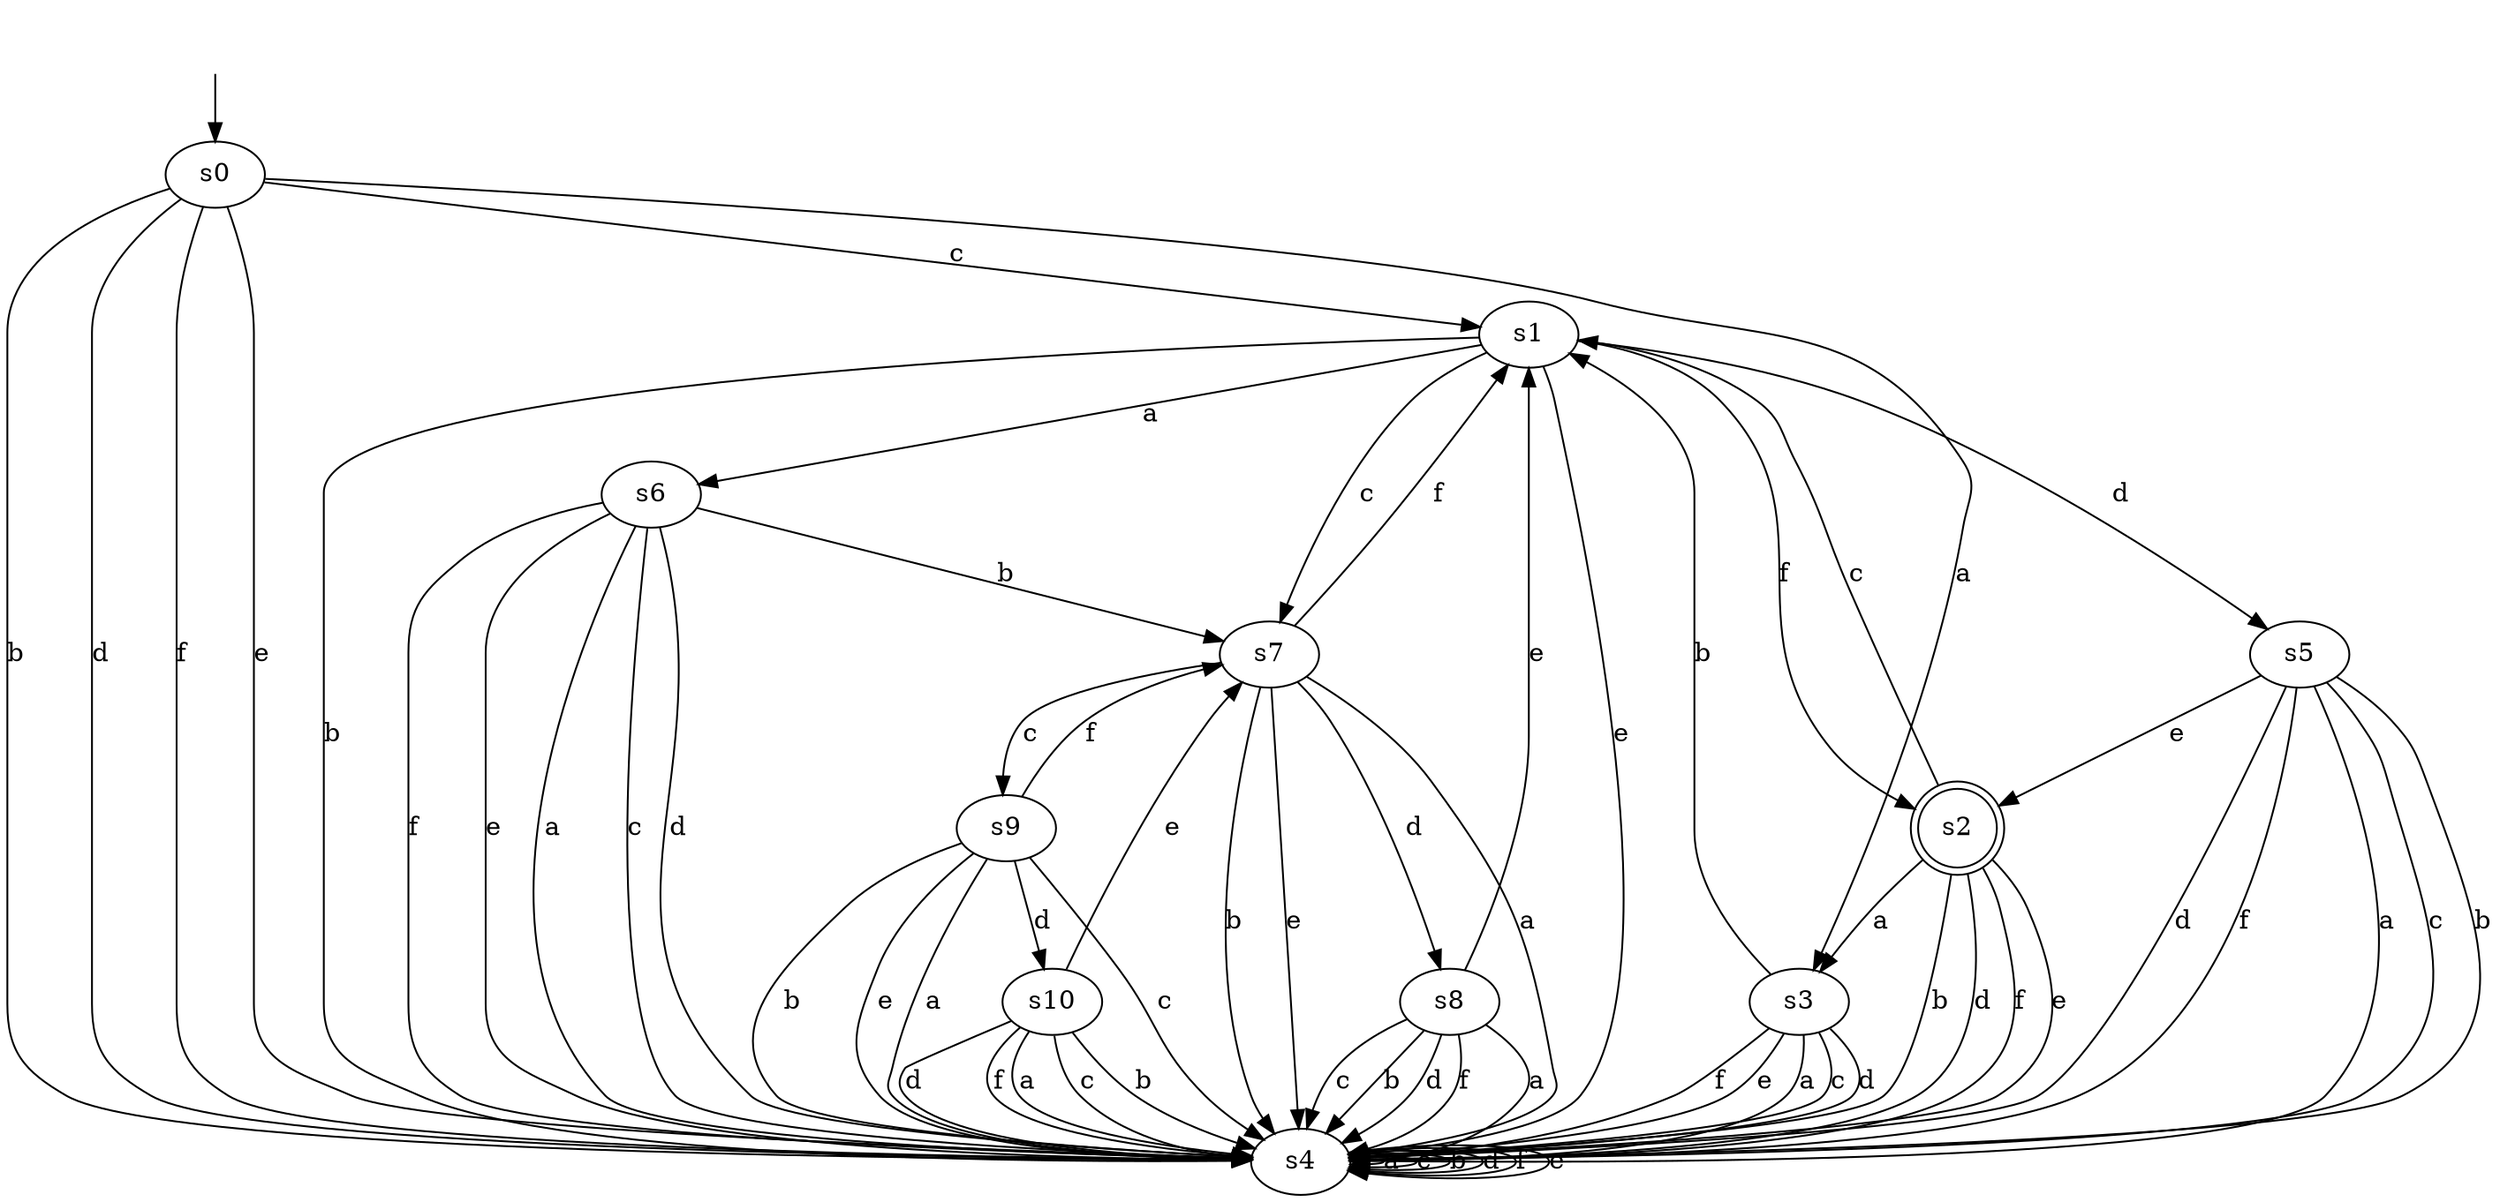 digraph pda_L11 {
s0 [label="s0"];
s1 [label="s1"];
s2 [label="s2", shape=doublecircle];
s3 [label="s3"];
s4 [label="s4"];
s5 [label="s5"];
s6 [label="s6"];
s7 [label="s7"];
s8 [label="s8"];
s9 [label="s9"];
s10 [label="s10"];
s0 -> s3  [label="a"];
s0 -> s1  [label="c"];
s0 -> s4  [label="b"];
s0 -> s4  [label="d"];
s0 -> s4  [label="f"];
s0 -> s4  [label="e"];
s1 -> s6  [label="a"];
s1 -> s7  [label="c"];
s1 -> s4  [label="b"];
s1 -> s5  [label="d"];
s1 -> s2  [label="f"];
s1 -> s4  [label="e"];
s2 -> s3  [label="a"];
s2 -> s1  [label="c"];
s2 -> s4  [label="b"];
s2 -> s4  [label="d"];
s2 -> s4  [label="f"];
s2 -> s4  [label="e"];
s3 -> s4  [label="a"];
s3 -> s4  [label="c"];
s3 -> s1  [label="b"];
s3 -> s4  [label="d"];
s3 -> s4  [label="f"];
s3 -> s4  [label="e"];
s4 -> s4  [label="a"];
s4 -> s4  [label="c"];
s4 -> s4  [label="b"];
s4 -> s4  [label="d"];
s4 -> s4  [label="f"];
s4 -> s4  [label="e"];
s5 -> s4  [label="a"];
s5 -> s4  [label="c"];
s5 -> s4  [label="b"];
s5 -> s4  [label="d"];
s5 -> s4  [label="f"];
s5 -> s2  [label="e"];
s6 -> s4  [label="a"];
s6 -> s4  [label="c"];
s6 -> s7  [label="b"];
s6 -> s4  [label="d"];
s6 -> s4  [label="f"];
s6 -> s4  [label="e"];
s7 -> s4  [label="a"];
s7 -> s9  [label="c"];
s7 -> s4  [label="b"];
s7 -> s8  [label="d"];
s7 -> s1  [label="f"];
s7 -> s4  [label="e"];
s8 -> s4  [label="a"];
s8 -> s4  [label="c"];
s8 -> s4  [label="b"];
s8 -> s4  [label="d"];
s8 -> s4  [label="f"];
s8 -> s1  [label="e"];
s9 -> s4  [label="a"];
s9 -> s4  [label="c"];
s9 -> s4  [label="b"];
s9 -> s10  [label="d"];
s9 -> s7  [label="f"];
s9 -> s4  [label="e"];
s10 -> s4  [label="a"];
s10 -> s4  [label="c"];
s10 -> s4  [label="b"];
s10 -> s4  [label="d"];
s10 -> s4  [label="f"];
s10 -> s7  [label="e"];
__start0 [label="", shape=none];
__start0 -> s0  [label=""];
}
